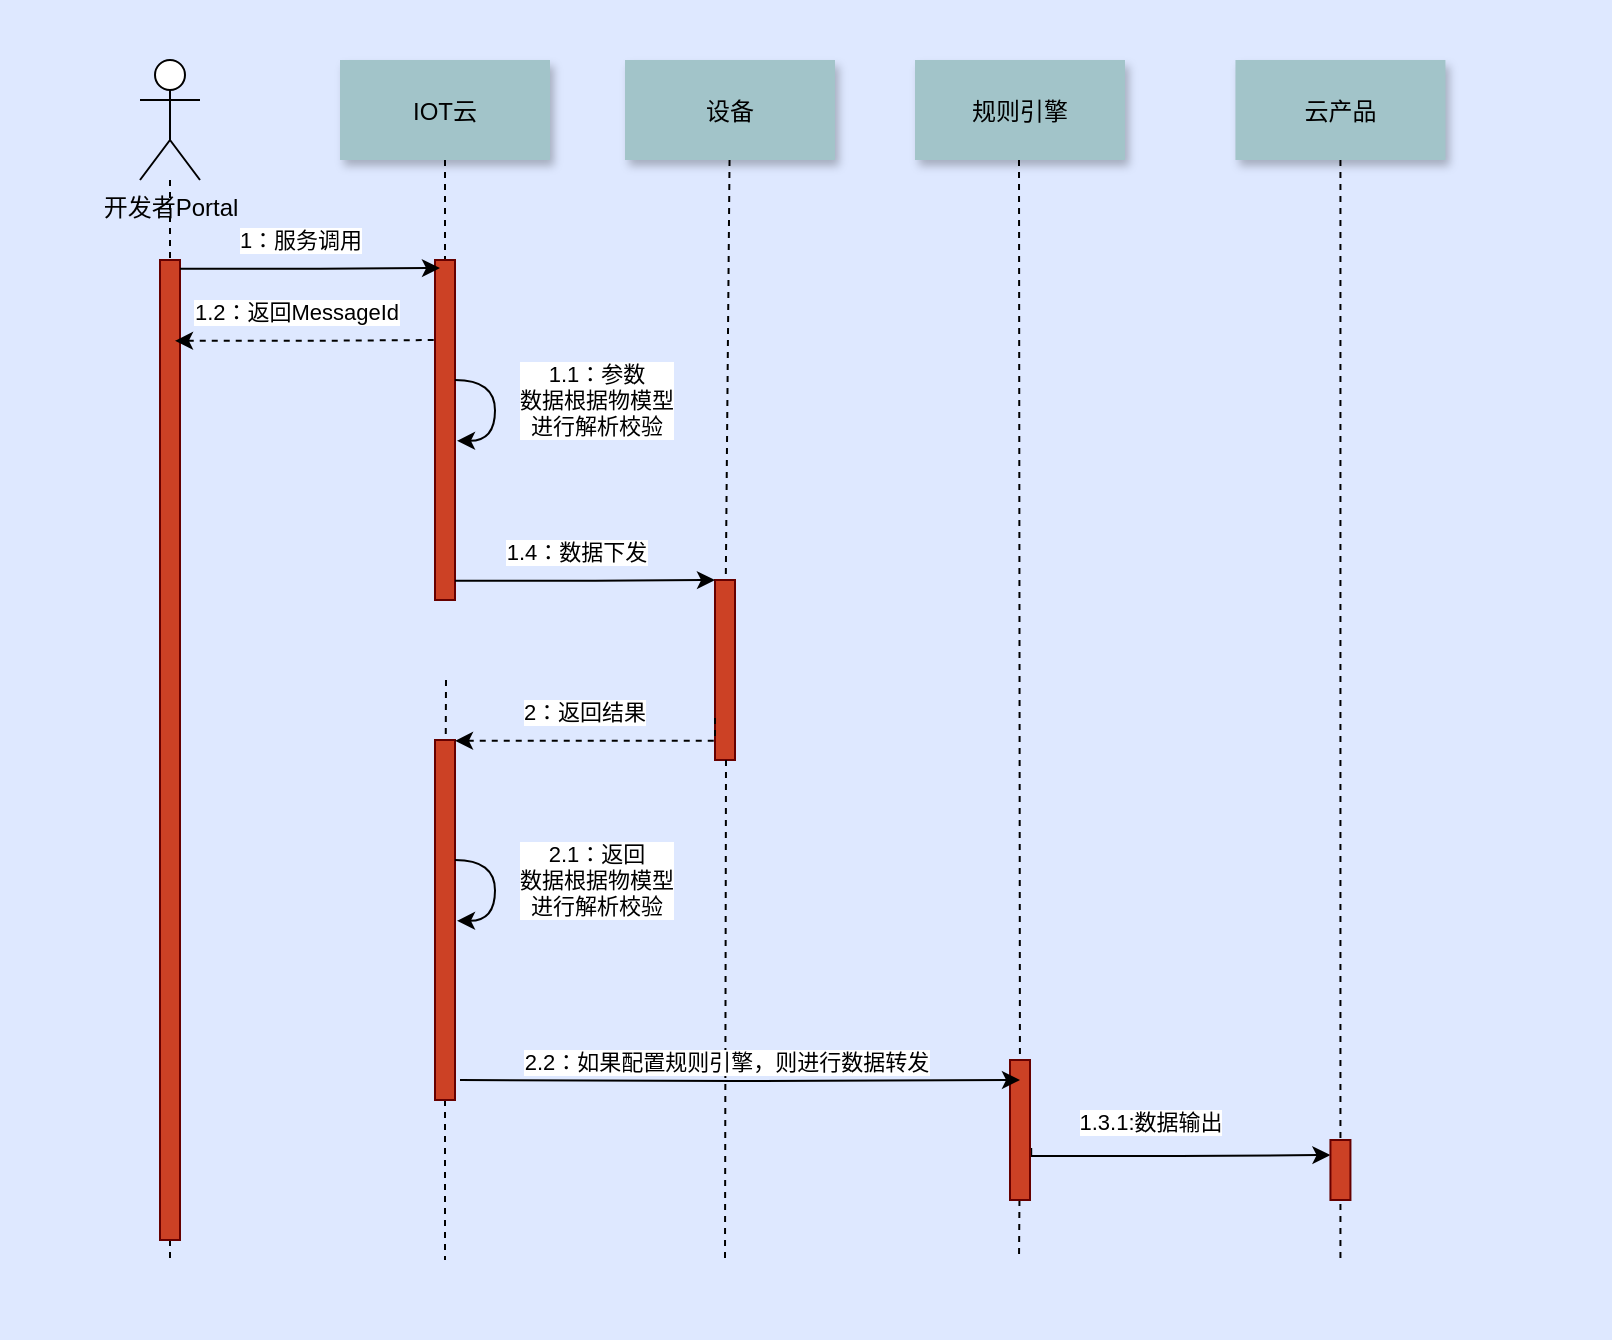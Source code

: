 <mxfile version="14.2.9" type="github">
  <diagram id="NL9NKNYtG-C67MHmulYY" name="第 1 页">
    <mxGraphModel dx="1414" dy="786" grid="1" gridSize="10" guides="1" tooltips="1" connect="1" arrows="1" fold="1" page="1" pageScale="1" pageWidth="827" pageHeight="1169" math="0" shadow="0">
      <root>
        <mxCell id="0" />
        <mxCell id="1" parent="0" />
        <mxCell id="oRI_HrbKrFosAHQT1TK0-1" value="" style="fillColor=#DEE8FF;strokeColor=none" vertex="1" parent="1">
          <mxGeometry x="80" y="20" width="806" height="670" as="geometry" />
        </mxCell>
        <mxCell id="oRI_HrbKrFosAHQT1TK0-2" value="IOT云" style="shadow=1;fillColor=#A2C4C9;strokeColor=none" vertex="1" parent="1">
          <mxGeometry x="250" y="50" width="105" height="50" as="geometry" />
        </mxCell>
        <mxCell id="oRI_HrbKrFosAHQT1TK0-5" value="" style="fillColor=#CC4125;strokeColor=#660000" vertex="1" parent="1">
          <mxGeometry x="437.5" y="310" width="10" height="90" as="geometry" />
        </mxCell>
        <mxCell id="oRI_HrbKrFosAHQT1TK0-6" value="设备" style="shadow=1;fillColor=#A2C4C9;strokeColor=none" vertex="1" parent="1">
          <mxGeometry x="392.5" y="50" width="105" height="50" as="geometry" />
        </mxCell>
        <mxCell id="oRI_HrbKrFosAHQT1TK0-7" value="" style="edgeStyle=none;endArrow=none;dashed=1" edge="1" parent="1" source="oRI_HrbKrFosAHQT1TK0-6" target="oRI_HrbKrFosAHQT1TK0-5">
          <mxGeometry x="369.835" y="155" width="100" height="100" as="geometry">
            <mxPoint x="444.759" y="100" as="sourcePoint" />
            <mxPoint x="445.076" y="155" as="targetPoint" />
          </mxGeometry>
        </mxCell>
        <mxCell id="oRI_HrbKrFosAHQT1TK0-8" value="规则引擎" style="shadow=1;fillColor=#A2C4C9;strokeColor=none" vertex="1" parent="1">
          <mxGeometry x="537.504" y="50.0" width="105" height="50" as="geometry" />
        </mxCell>
        <mxCell id="oRI_HrbKrFosAHQT1TK0-9" value="云产品" style="shadow=1;fillColor=#A2C4C9;strokeColor=none" vertex="1" parent="1">
          <mxGeometry x="697.72" y="50" width="105" height="50" as="geometry" />
        </mxCell>
        <mxCell id="oRI_HrbKrFosAHQT1TK0-10" value="" style="edgeStyle=elbowEdgeStyle;elbow=horizontal;endArrow=none;dashed=1" edge="1" parent="1" source="oRI_HrbKrFosAHQT1TK0-2">
          <mxGeometry x="327.5" y="300" width="100" height="100" as="geometry">
            <mxPoint x="327.5" y="400" as="sourcePoint" />
            <mxPoint x="302.5" y="210" as="targetPoint" />
          </mxGeometry>
        </mxCell>
        <mxCell id="oRI_HrbKrFosAHQT1TK0-11" value="" style="edgeStyle=none;dashed=1;endArrow=none" edge="1" parent="1" source="oRI_HrbKrFosAHQT1TK0-48">
          <mxGeometry x="147.5" y="290" width="100" height="100" as="geometry">
            <mxPoint x="302.5" y="200" as="sourcePoint" />
            <mxPoint x="302.5" y="650" as="targetPoint" />
          </mxGeometry>
        </mxCell>
        <mxCell id="oRI_HrbKrFosAHQT1TK0-13" value="" style="edgeStyle=none;endArrow=none;dashed=1" edge="1" parent="1" source="oRI_HrbKrFosAHQT1TK0-29">
          <mxGeometry x="528.988" y="165.0" width="100" height="100" as="geometry">
            <mxPoint x="589.5" y="100" as="sourcePoint" />
            <mxPoint x="589.5" y="650" as="targetPoint" />
          </mxGeometry>
        </mxCell>
        <mxCell id="oRI_HrbKrFosAHQT1TK0-14" value="" style="edgeStyle=none;endArrow=none;dashed=1" edge="1" parent="1" source="oRI_HrbKrFosAHQT1TK0-31">
          <mxGeometry x="741.488" y="175.0" width="100" height="100" as="geometry">
            <mxPoint x="802" y="110" as="sourcePoint" />
            <mxPoint x="165" y="650" as="targetPoint" />
          </mxGeometry>
        </mxCell>
        <mxCell id="oRI_HrbKrFosAHQT1TK0-15" value="" style="edgeStyle=none;endArrow=none;dashed=1" edge="1" parent="1" source="oRI_HrbKrFosAHQT1TK0-9">
          <mxGeometry x="689.708" y="165.0" width="100" height="100" as="geometry">
            <mxPoint x="750.229" y="100" as="sourcePoint" />
            <mxPoint x="750.22" y="650" as="targetPoint" />
          </mxGeometry>
        </mxCell>
        <mxCell id="oRI_HrbKrFosAHQT1TK0-16" value="开发者Portal" style="shape=umlActor;verticalLabelPosition=bottom;verticalAlign=top;html=1;outlineConnect=0;" vertex="1" parent="1">
          <mxGeometry x="150" y="50" width="30" height="60" as="geometry" />
        </mxCell>
        <mxCell id="oRI_HrbKrFosAHQT1TK0-17" value="" style="fillColor=#CC4125;strokeColor=#660000" vertex="1" parent="1">
          <mxGeometry x="297.5" y="150" width="10" height="170" as="geometry" />
        </mxCell>
        <mxCell id="oRI_HrbKrFosAHQT1TK0-27" style="edgeStyle=orthogonalEdgeStyle;rounded=0;orthogonalLoop=1;jettySize=auto;html=1;exitX=1.06;exitY=0.628;exitDx=0;exitDy=0;entryX=0;entryY=0.25;entryDx=0;entryDy=0;exitPerimeter=0;" edge="1" parent="1" source="oRI_HrbKrFosAHQT1TK0-29" target="oRI_HrbKrFosAHQT1TK0-33">
          <mxGeometry relative="1" as="geometry">
            <Array as="points">
              <mxPoint x="596" y="598" />
              <mxPoint x="670" y="598" />
            </Array>
          </mxGeometry>
        </mxCell>
        <mxCell id="oRI_HrbKrFosAHQT1TK0-28" value="1.3.1:数据输出" style="edgeLabel;html=1;align=center;verticalAlign=middle;resizable=0;points=[];" vertex="1" connectable="0" parent="oRI_HrbKrFosAHQT1TK0-27">
          <mxGeometry x="-0.328" y="-1" relative="1" as="geometry">
            <mxPoint x="11.34" y="-18.71" as="offset" />
          </mxGeometry>
        </mxCell>
        <mxCell id="oRI_HrbKrFosAHQT1TK0-29" value="" style="fillColor=#CC4125;strokeColor=#660000" vertex="1" parent="1">
          <mxGeometry x="585" y="550" width="10" height="70" as="geometry" />
        </mxCell>
        <mxCell id="oRI_HrbKrFosAHQT1TK0-30" value="" style="edgeStyle=none;endArrow=none;dashed=1" edge="1" parent="1" target="oRI_HrbKrFosAHQT1TK0-29">
          <mxGeometry x="528.988" y="165.0" width="100" height="100" as="geometry">
            <mxPoint x="589.5" y="100" as="sourcePoint" />
            <mxPoint x="589.5" y="650" as="targetPoint" />
          </mxGeometry>
        </mxCell>
        <mxCell id="oRI_HrbKrFosAHQT1TK0-31" value="" style="fillColor=#CC4125;strokeColor=#660000" vertex="1" parent="1">
          <mxGeometry x="160" y="150" width="10" height="490" as="geometry" />
        </mxCell>
        <mxCell id="oRI_HrbKrFosAHQT1TK0-32" value="" style="edgeStyle=none;endArrow=none;dashed=1" edge="1" parent="1" target="oRI_HrbKrFosAHQT1TK0-31" source="oRI_HrbKrFosAHQT1TK0-16">
          <mxGeometry x="741.488" y="175.0" width="100" height="100" as="geometry">
            <mxPoint x="802" y="110" as="sourcePoint" />
            <mxPoint x="802" y="660" as="targetPoint" />
          </mxGeometry>
        </mxCell>
        <mxCell id="oRI_HrbKrFosAHQT1TK0-33" value="" style="fillColor=#CC4125;strokeColor=#660000" vertex="1" parent="1">
          <mxGeometry x="745.22" y="590" width="10" height="30" as="geometry" />
        </mxCell>
        <mxCell id="oRI_HrbKrFosAHQT1TK0-36" value="" style="edgeStyle=none;endArrow=none;dashed=1;" edge="1" parent="1">
          <mxGeometry x="474.071" y="329.697" width="100" height="100" as="geometry">
            <mxPoint x="443" y="400" as="sourcePoint" />
            <mxPoint x="442.5" y="650" as="targetPoint" />
          </mxGeometry>
        </mxCell>
        <mxCell id="oRI_HrbKrFosAHQT1TK0-42" style="edgeStyle=orthogonalEdgeStyle;curved=1;rounded=0;orthogonalLoop=1;jettySize=auto;html=1;exitX=0.928;exitY=0.095;exitDx=0;exitDy=0;exitPerimeter=0;" edge="1" parent="1">
          <mxGeometry relative="1" as="geometry">
            <mxPoint x="307.5" y="210.008" as="sourcePoint" />
            <mxPoint x="308.5" y="240.4" as="targetPoint" />
            <Array as="points">
              <mxPoint x="327.5" y="210.4" />
              <mxPoint x="327.5" y="240.4" />
              <mxPoint x="308.5" y="240.4" />
            </Array>
          </mxGeometry>
        </mxCell>
        <mxCell id="oRI_HrbKrFosAHQT1TK0-44" value="1.1：参数&lt;br&gt;数据根据物模型&lt;br&gt;进行解析校验" style="edgeLabel;html=1;align=center;verticalAlign=middle;resizable=0;points=[];" vertex="1" connectable="0" parent="oRI_HrbKrFosAHQT1TK0-42">
          <mxGeometry x="-0.314" y="-1" relative="1" as="geometry">
            <mxPoint x="51" y="6" as="offset" />
          </mxGeometry>
        </mxCell>
        <mxCell id="oRI_HrbKrFosAHQT1TK0-48" value="" style="fillColor=#CC4125;strokeColor=#660000" vertex="1" parent="1">
          <mxGeometry x="297.5" y="390" width="10" height="180" as="geometry" />
        </mxCell>
        <mxCell id="oRI_HrbKrFosAHQT1TK0-49" value="" style="edgeStyle=none;dashed=1;endArrow=none" edge="1" parent="1" target="oRI_HrbKrFosAHQT1TK0-48">
          <mxGeometry x="147.5" y="290" width="100" height="100" as="geometry">
            <mxPoint x="303" y="360" as="sourcePoint" />
            <mxPoint x="302.5" y="650" as="targetPoint" />
          </mxGeometry>
        </mxCell>
        <mxCell id="oRI_HrbKrFosAHQT1TK0-50" value="" style="edgeStyle=orthogonalEdgeStyle;rounded=0;orthogonalLoop=1;jettySize=auto;html=1;" edge="1" parent="1">
          <mxGeometry relative="1" as="geometry">
            <mxPoint x="300" y="154" as="targetPoint" />
            <Array as="points">
              <mxPoint x="240" y="154.39" />
              <mxPoint x="240" y="154.39" />
            </Array>
            <mxPoint x="170" y="154.39" as="sourcePoint" />
          </mxGeometry>
        </mxCell>
        <mxCell id="oRI_HrbKrFosAHQT1TK0-51" value="1：服务调用" style="edgeLabel;html=1;align=center;verticalAlign=middle;resizable=0;points=[];" vertex="1" connectable="0" parent="oRI_HrbKrFosAHQT1TK0-50">
          <mxGeometry x="-0.372" y="1" relative="1" as="geometry">
            <mxPoint x="19" y="-13.4" as="offset" />
          </mxGeometry>
        </mxCell>
        <mxCell id="oRI_HrbKrFosAHQT1TK0-52" value="" style="edgeStyle=orthogonalEdgeStyle;rounded=0;orthogonalLoop=1;jettySize=auto;html=1;startArrow=classic;startFill=1;endArrow=none;endFill=0;dashed=1;" edge="1" parent="1">
          <mxGeometry relative="1" as="geometry">
            <mxPoint x="297.5" y="190" as="targetPoint" />
            <Array as="points">
              <mxPoint x="237.5" y="190.39" />
              <mxPoint x="237.5" y="190.39" />
            </Array>
            <mxPoint x="167.5" y="190.39" as="sourcePoint" />
          </mxGeometry>
        </mxCell>
        <mxCell id="oRI_HrbKrFosAHQT1TK0-53" value="1.2：返回MessageId" style="edgeLabel;html=1;align=center;verticalAlign=middle;resizable=0;points=[];" vertex="1" connectable="0" parent="oRI_HrbKrFosAHQT1TK0-52">
          <mxGeometry x="-0.372" y="1" relative="1" as="geometry">
            <mxPoint x="19" y="-13.4" as="offset" />
          </mxGeometry>
        </mxCell>
        <mxCell id="oRI_HrbKrFosAHQT1TK0-56" value="" style="edgeStyle=orthogonalEdgeStyle;rounded=0;orthogonalLoop=1;jettySize=auto;html=1;" edge="1" parent="1">
          <mxGeometry relative="1" as="geometry">
            <mxPoint x="437.5" y="310" as="targetPoint" />
            <Array as="points">
              <mxPoint x="377.5" y="310.39" />
              <mxPoint x="377.5" y="310.39" />
            </Array>
            <mxPoint x="307.5" y="310.39" as="sourcePoint" />
          </mxGeometry>
        </mxCell>
        <mxCell id="oRI_HrbKrFosAHQT1TK0-57" value="1.4：数据下发" style="edgeLabel;html=1;align=center;verticalAlign=middle;resizable=0;points=[];" vertex="1" connectable="0" parent="oRI_HrbKrFosAHQT1TK0-56">
          <mxGeometry x="-0.372" y="1" relative="1" as="geometry">
            <mxPoint x="19" y="-13.4" as="offset" />
          </mxGeometry>
        </mxCell>
        <mxCell id="oRI_HrbKrFosAHQT1TK0-60" value="" style="edgeStyle=orthogonalEdgeStyle;rounded=0;orthogonalLoop=1;jettySize=auto;html=1;startArrow=classic;startFill=1;endArrow=none;endFill=0;entryX=0;entryY=0.75;entryDx=0;entryDy=0;dashed=1;" edge="1" parent="1" target="oRI_HrbKrFosAHQT1TK0-5">
          <mxGeometry relative="1" as="geometry">
            <mxPoint x="430" y="390" as="targetPoint" />
            <Array as="points">
              <mxPoint x="438" y="390" />
            </Array>
            <mxPoint x="307.5" y="390.39" as="sourcePoint" />
          </mxGeometry>
        </mxCell>
        <mxCell id="oRI_HrbKrFosAHQT1TK0-61" value="2：返回结果" style="edgeLabel;html=1;align=center;verticalAlign=middle;resizable=0;points=[];" vertex="1" connectable="0" parent="oRI_HrbKrFosAHQT1TK0-60">
          <mxGeometry x="-0.372" y="1" relative="1" as="geometry">
            <mxPoint x="19" y="-13.4" as="offset" />
          </mxGeometry>
        </mxCell>
        <mxCell id="oRI_HrbKrFosAHQT1TK0-64" style="edgeStyle=orthogonalEdgeStyle;curved=1;rounded=0;orthogonalLoop=1;jettySize=auto;html=1;exitX=0.928;exitY=0.095;exitDx=0;exitDy=0;exitPerimeter=0;" edge="1" parent="1">
          <mxGeometry relative="1" as="geometry">
            <mxPoint x="307.5" y="450.008" as="sourcePoint" />
            <mxPoint x="308.5" y="480.4" as="targetPoint" />
            <Array as="points">
              <mxPoint x="327.5" y="450.4" />
              <mxPoint x="327.5" y="480.4" />
              <mxPoint x="308.5" y="480.4" />
            </Array>
          </mxGeometry>
        </mxCell>
        <mxCell id="oRI_HrbKrFosAHQT1TK0-65" value="2.1：返回&lt;br&gt;数据根据物模型&lt;br&gt;进行解析校验" style="edgeLabel;html=1;align=center;verticalAlign=middle;resizable=0;points=[];" vertex="1" connectable="0" parent="oRI_HrbKrFosAHQT1TK0-64">
          <mxGeometry x="-0.314" y="-1" relative="1" as="geometry">
            <mxPoint x="51" y="6" as="offset" />
          </mxGeometry>
        </mxCell>
        <mxCell id="oRI_HrbKrFosAHQT1TK0-66" value="" style="edgeStyle=orthogonalEdgeStyle;rounded=0;orthogonalLoop=1;jettySize=auto;html=1;entryX=0.5;entryY=0.143;entryDx=0;entryDy=0;entryPerimeter=0;" edge="1" parent="1" target="oRI_HrbKrFosAHQT1TK0-29">
          <mxGeometry relative="1" as="geometry">
            <mxPoint x="427.5" y="560" as="targetPoint" />
            <Array as="points" />
            <mxPoint x="310" y="560" as="sourcePoint" />
          </mxGeometry>
        </mxCell>
        <mxCell id="oRI_HrbKrFosAHQT1TK0-67" value="2.2：如果配置规则引擎，则进行数据转发" style="edgeLabel;html=1;align=center;verticalAlign=middle;resizable=0;points=[];" vertex="1" connectable="0" parent="oRI_HrbKrFosAHQT1TK0-66">
          <mxGeometry x="-0.372" y="1" relative="1" as="geometry">
            <mxPoint x="44.5" y="-9" as="offset" />
          </mxGeometry>
        </mxCell>
      </root>
    </mxGraphModel>
  </diagram>
</mxfile>
